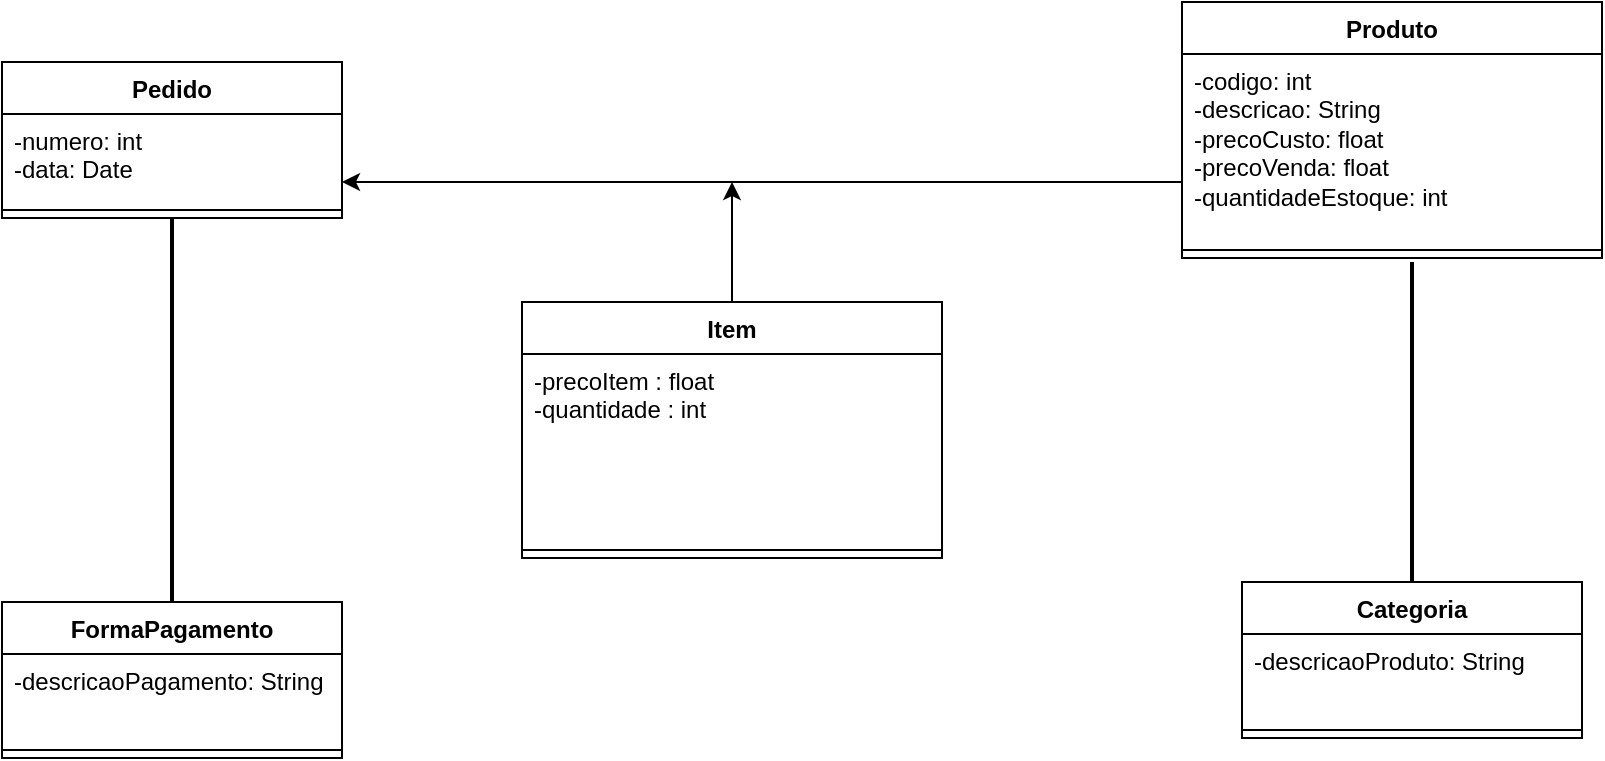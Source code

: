 <mxfile version="21.3.4" type="github">
  <diagram id="C5RBs43oDa-KdzZeNtuy" name="Page-1">
    <mxGraphModel dx="880" dy="484" grid="1" gridSize="10" guides="1" tooltips="1" connect="1" arrows="1" fold="1" page="1" pageScale="1" pageWidth="827" pageHeight="1169" math="0" shadow="0">
      <root>
        <mxCell id="WIyWlLk6GJQsqaUBKTNV-0" />
        <mxCell id="WIyWlLk6GJQsqaUBKTNV-1" parent="WIyWlLk6GJQsqaUBKTNV-0" />
        <mxCell id="1pLLORJroZYjzCizdJwk-1" value="Pedido" style="swimlane;fontStyle=1;align=center;verticalAlign=top;childLayout=stackLayout;horizontal=1;startSize=26;horizontalStack=0;resizeParent=1;resizeParentMax=0;resizeLast=0;collapsible=1;marginBottom=0;whiteSpace=wrap;html=1;" vertex="1" parent="WIyWlLk6GJQsqaUBKTNV-1">
          <mxGeometry x="10" y="50" width="170" height="78" as="geometry">
            <mxRectangle x="90" y="40" width="100" height="30" as="alternateBounds" />
          </mxGeometry>
        </mxCell>
        <mxCell id="1pLLORJroZYjzCizdJwk-2" value="-numero: int&lt;br&gt;-data: Date" style="text;strokeColor=none;fillColor=none;align=left;verticalAlign=top;spacingLeft=4;spacingRight=4;overflow=hidden;rotatable=0;points=[[0,0.5],[1,0.5]];portConstraint=eastwest;whiteSpace=wrap;html=1;" vertex="1" parent="1pLLORJroZYjzCizdJwk-1">
          <mxGeometry y="26" width="170" height="44" as="geometry" />
        </mxCell>
        <mxCell id="1pLLORJroZYjzCizdJwk-3" value="" style="line;strokeWidth=1;fillColor=none;align=left;verticalAlign=middle;spacingTop=-1;spacingLeft=3;spacingRight=3;rotatable=0;labelPosition=right;points=[];portConstraint=eastwest;strokeColor=inherit;" vertex="1" parent="1pLLORJroZYjzCizdJwk-1">
          <mxGeometry y="70" width="170" height="8" as="geometry" />
        </mxCell>
        <mxCell id="1pLLORJroZYjzCizdJwk-29" style="edgeStyle=orthogonalEdgeStyle;rounded=0;orthogonalLoop=1;jettySize=auto;html=1;exitX=0.5;exitY=0;exitDx=0;exitDy=0;" edge="1" parent="WIyWlLk6GJQsqaUBKTNV-1" source="1pLLORJroZYjzCizdJwk-14">
          <mxGeometry relative="1" as="geometry">
            <mxPoint x="375" y="110" as="targetPoint" />
          </mxGeometry>
        </mxCell>
        <mxCell id="1pLLORJroZYjzCizdJwk-14" value="Item" style="swimlane;fontStyle=1;align=center;verticalAlign=top;childLayout=stackLayout;horizontal=1;startSize=26;horizontalStack=0;resizeParent=1;resizeParentMax=0;resizeLast=0;collapsible=1;marginBottom=0;whiteSpace=wrap;html=1;" vertex="1" parent="WIyWlLk6GJQsqaUBKTNV-1">
          <mxGeometry x="270" y="170" width="210" height="128" as="geometry">
            <mxRectangle x="90" y="40" width="100" height="30" as="alternateBounds" />
          </mxGeometry>
        </mxCell>
        <mxCell id="1pLLORJroZYjzCizdJwk-15" value="-precoItem : float&lt;br&gt;-quantidade : int" style="text;strokeColor=none;fillColor=none;align=left;verticalAlign=top;spacingLeft=4;spacingRight=4;overflow=hidden;rotatable=0;points=[[0,0.5],[1,0.5]];portConstraint=eastwest;whiteSpace=wrap;html=1;" vertex="1" parent="1pLLORJroZYjzCizdJwk-14">
          <mxGeometry y="26" width="210" height="94" as="geometry" />
        </mxCell>
        <mxCell id="1pLLORJroZYjzCizdJwk-16" value="" style="line;strokeWidth=1;fillColor=none;align=left;verticalAlign=middle;spacingTop=-1;spacingLeft=3;spacingRight=3;rotatable=0;labelPosition=right;points=[];portConstraint=eastwest;strokeColor=inherit;" vertex="1" parent="1pLLORJroZYjzCizdJwk-14">
          <mxGeometry y="120" width="210" height="8" as="geometry" />
        </mxCell>
        <mxCell id="1pLLORJroZYjzCizdJwk-18" value="Produto" style="swimlane;fontStyle=1;align=center;verticalAlign=top;childLayout=stackLayout;horizontal=1;startSize=26;horizontalStack=0;resizeParent=1;resizeParentMax=0;resizeLast=0;collapsible=1;marginBottom=0;whiteSpace=wrap;html=1;" vertex="1" parent="WIyWlLk6GJQsqaUBKTNV-1">
          <mxGeometry x="600" y="20" width="210" height="128" as="geometry">
            <mxRectangle x="90" y="40" width="100" height="30" as="alternateBounds" />
          </mxGeometry>
        </mxCell>
        <mxCell id="1pLLORJroZYjzCizdJwk-19" value="-codigo: int&lt;br&gt;-descricao: String&lt;br&gt;-precoCusto: float&lt;br&gt;-precoVenda: float&lt;br&gt;-quantidadeEstoque: int" style="text;strokeColor=none;fillColor=none;align=left;verticalAlign=top;spacingLeft=4;spacingRight=4;overflow=hidden;rotatable=0;points=[[0,0.5],[1,0.5]];portConstraint=eastwest;whiteSpace=wrap;html=1;" vertex="1" parent="1pLLORJroZYjzCizdJwk-18">
          <mxGeometry y="26" width="210" height="94" as="geometry" />
        </mxCell>
        <mxCell id="1pLLORJroZYjzCizdJwk-20" value="" style="line;strokeWidth=1;fillColor=none;align=left;verticalAlign=middle;spacingTop=-1;spacingLeft=3;spacingRight=3;rotatable=0;labelPosition=right;points=[];portConstraint=eastwest;strokeColor=inherit;" vertex="1" parent="1pLLORJroZYjzCizdJwk-18">
          <mxGeometry y="120" width="210" height="8" as="geometry" />
        </mxCell>
        <mxCell id="1pLLORJroZYjzCizdJwk-27" style="edgeStyle=orthogonalEdgeStyle;rounded=0;orthogonalLoop=1;jettySize=auto;html=1;exitX=0;exitY=0.5;exitDx=0;exitDy=0;" edge="1" parent="WIyWlLk6GJQsqaUBKTNV-1" source="1pLLORJroZYjzCizdJwk-19">
          <mxGeometry relative="1" as="geometry">
            <mxPoint x="180" y="110" as="targetPoint" />
            <Array as="points">
              <mxPoint x="600" y="110" />
            </Array>
          </mxGeometry>
        </mxCell>
        <mxCell id="1pLLORJroZYjzCizdJwk-21" value="&lt;br&gt;" style="text;strokeColor=none;fillColor=none;align=left;verticalAlign=top;spacingLeft=4;spacingRight=4;overflow=hidden;rotatable=0;points=[[0,0.5],[1,0.5]];portConstraint=eastwest;whiteSpace=wrap;html=1;" vertex="1" parent="WIyWlLk6GJQsqaUBKTNV-1">
          <mxGeometry x="600" y="148" width="210" height="2" as="geometry" />
        </mxCell>
        <mxCell id="1pLLORJroZYjzCizdJwk-30" value="" style="line;strokeWidth=2;direction=south;html=1;" vertex="1" parent="WIyWlLk6GJQsqaUBKTNV-1">
          <mxGeometry x="90" y="128" width="10" height="192" as="geometry" />
        </mxCell>
        <mxCell id="1pLLORJroZYjzCizdJwk-35" value="FormaPagamento" style="swimlane;fontStyle=1;align=center;verticalAlign=top;childLayout=stackLayout;horizontal=1;startSize=26;horizontalStack=0;resizeParent=1;resizeParentMax=0;resizeLast=0;collapsible=1;marginBottom=0;whiteSpace=wrap;html=1;" vertex="1" parent="WIyWlLk6GJQsqaUBKTNV-1">
          <mxGeometry x="10" y="320" width="170" height="78" as="geometry">
            <mxRectangle x="90" y="40" width="100" height="30" as="alternateBounds" />
          </mxGeometry>
        </mxCell>
        <mxCell id="1pLLORJroZYjzCizdJwk-36" value="-descricaoPagamento: String" style="text;strokeColor=none;fillColor=none;align=left;verticalAlign=top;spacingLeft=4;spacingRight=4;overflow=hidden;rotatable=0;points=[[0,0.5],[1,0.5]];portConstraint=eastwest;whiteSpace=wrap;html=1;" vertex="1" parent="1pLLORJroZYjzCizdJwk-35">
          <mxGeometry y="26" width="170" height="44" as="geometry" />
        </mxCell>
        <mxCell id="1pLLORJroZYjzCizdJwk-37" value="" style="line;strokeWidth=1;fillColor=none;align=left;verticalAlign=middle;spacingTop=-1;spacingLeft=3;spacingRight=3;rotatable=0;labelPosition=right;points=[];portConstraint=eastwest;strokeColor=inherit;" vertex="1" parent="1pLLORJroZYjzCizdJwk-35">
          <mxGeometry y="70" width="170" height="8" as="geometry" />
        </mxCell>
        <mxCell id="1pLLORJroZYjzCizdJwk-38" value="Categoria" style="swimlane;fontStyle=1;align=center;verticalAlign=top;childLayout=stackLayout;horizontal=1;startSize=26;horizontalStack=0;resizeParent=1;resizeParentMax=0;resizeLast=0;collapsible=1;marginBottom=0;whiteSpace=wrap;html=1;" vertex="1" parent="WIyWlLk6GJQsqaUBKTNV-1">
          <mxGeometry x="630" y="310" width="170" height="78" as="geometry">
            <mxRectangle x="90" y="40" width="100" height="30" as="alternateBounds" />
          </mxGeometry>
        </mxCell>
        <mxCell id="1pLLORJroZYjzCizdJwk-39" value="-descricaoProduto: String" style="text;strokeColor=none;fillColor=none;align=left;verticalAlign=top;spacingLeft=4;spacingRight=4;overflow=hidden;rotatable=0;points=[[0,0.5],[1,0.5]];portConstraint=eastwest;whiteSpace=wrap;html=1;" vertex="1" parent="1pLLORJroZYjzCizdJwk-38">
          <mxGeometry y="26" width="170" height="44" as="geometry" />
        </mxCell>
        <mxCell id="1pLLORJroZYjzCizdJwk-40" value="" style="line;strokeWidth=1;fillColor=none;align=left;verticalAlign=middle;spacingTop=-1;spacingLeft=3;spacingRight=3;rotatable=0;labelPosition=right;points=[];portConstraint=eastwest;strokeColor=inherit;" vertex="1" parent="1pLLORJroZYjzCizdJwk-38">
          <mxGeometry y="70" width="170" height="8" as="geometry" />
        </mxCell>
        <mxCell id="1pLLORJroZYjzCizdJwk-41" value="" style="line;strokeWidth=2;direction=south;html=1;" vertex="1" parent="WIyWlLk6GJQsqaUBKTNV-1">
          <mxGeometry x="710" y="150" width="10" height="160" as="geometry" />
        </mxCell>
      </root>
    </mxGraphModel>
  </diagram>
</mxfile>
